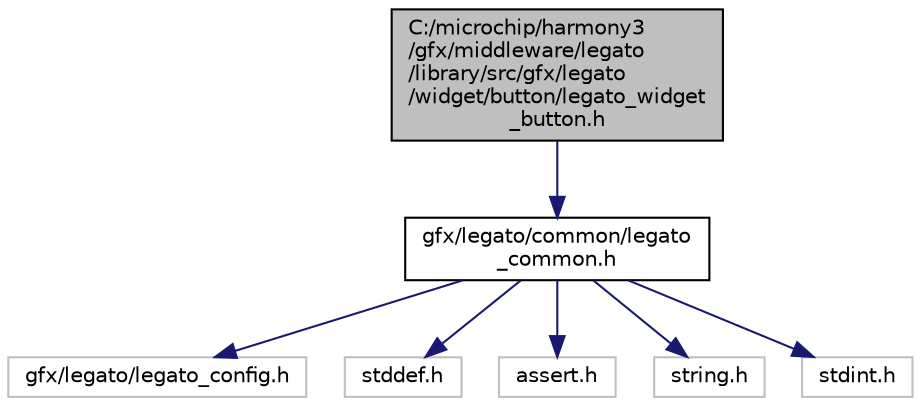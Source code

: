 digraph "C:/microchip/harmony3/gfx/middleware/legato/library/src/gfx/legato/widget/button/legato_widget_button.h"
{
 // INTERACTIVE_SVG=YES
  edge [fontname="Helvetica",fontsize="10",labelfontname="Helvetica",labelfontsize="10"];
  node [fontname="Helvetica",fontsize="10",shape=record];
  Node0 [label="C:/microchip/harmony3\l/gfx/middleware/legato\l/library/src/gfx/legato\l/widget/button/legato_widget\l_button.h",height=0.2,width=0.4,color="black", fillcolor="grey75", style="filled", fontcolor="black"];
  Node0 -> Node1 [color="midnightblue",fontsize="10",style="solid",fontname="Helvetica"];
  Node1 [label="gfx/legato/common/legato\l_common.h",height=0.2,width=0.4,color="black", fillcolor="white", style="filled",URL="$legato__common_8h.html",tooltip="Common macros and definitions used by Legato. "];
  Node1 -> Node2 [color="midnightblue",fontsize="10",style="solid",fontname="Helvetica"];
  Node2 [label="gfx/legato/legato_config.h",height=0.2,width=0.4,color="grey75", fillcolor="white", style="filled"];
  Node1 -> Node3 [color="midnightblue",fontsize="10",style="solid",fontname="Helvetica"];
  Node3 [label="stddef.h",height=0.2,width=0.4,color="grey75", fillcolor="white", style="filled"];
  Node1 -> Node4 [color="midnightblue",fontsize="10",style="solid",fontname="Helvetica"];
  Node4 [label="assert.h",height=0.2,width=0.4,color="grey75", fillcolor="white", style="filled"];
  Node1 -> Node5 [color="midnightblue",fontsize="10",style="solid",fontname="Helvetica"];
  Node5 [label="string.h",height=0.2,width=0.4,color="grey75", fillcolor="white", style="filled"];
  Node1 -> Node6 [color="midnightblue",fontsize="10",style="solid",fontname="Helvetica"];
  Node6 [label="stdint.h",height=0.2,width=0.4,color="grey75", fillcolor="white", style="filled"];
}
